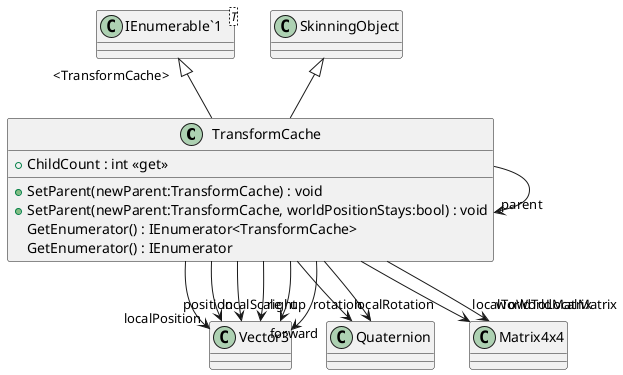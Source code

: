 @startuml
class TransformCache {
    + ChildCount : int <<get>>
    + SetParent(newParent:TransformCache) : void
    + SetParent(newParent:TransformCache, worldPositionStays:bool) : void
    GetEnumerator() : IEnumerator<TransformCache>
    GetEnumerator() : IEnumerator
}
class "IEnumerable`1"<T> {
}
SkinningObject <|-- TransformCache
"IEnumerable`1" "<TransformCache>" <|-- TransformCache
TransformCache --> "parent" TransformCache
TransformCache --> "localPosition" Vector3
TransformCache --> "localRotation" Quaternion
TransformCache --> "localScale" Vector3
TransformCache --> "position" Vector3
TransformCache --> "rotation" Quaternion
TransformCache --> "right" Vector3
TransformCache --> "up" Vector3
TransformCache --> "forward" Vector3
TransformCache --> "localToWorldMatrix" Matrix4x4
TransformCache --> "worldToLocalMatrix" Matrix4x4
@enduml
